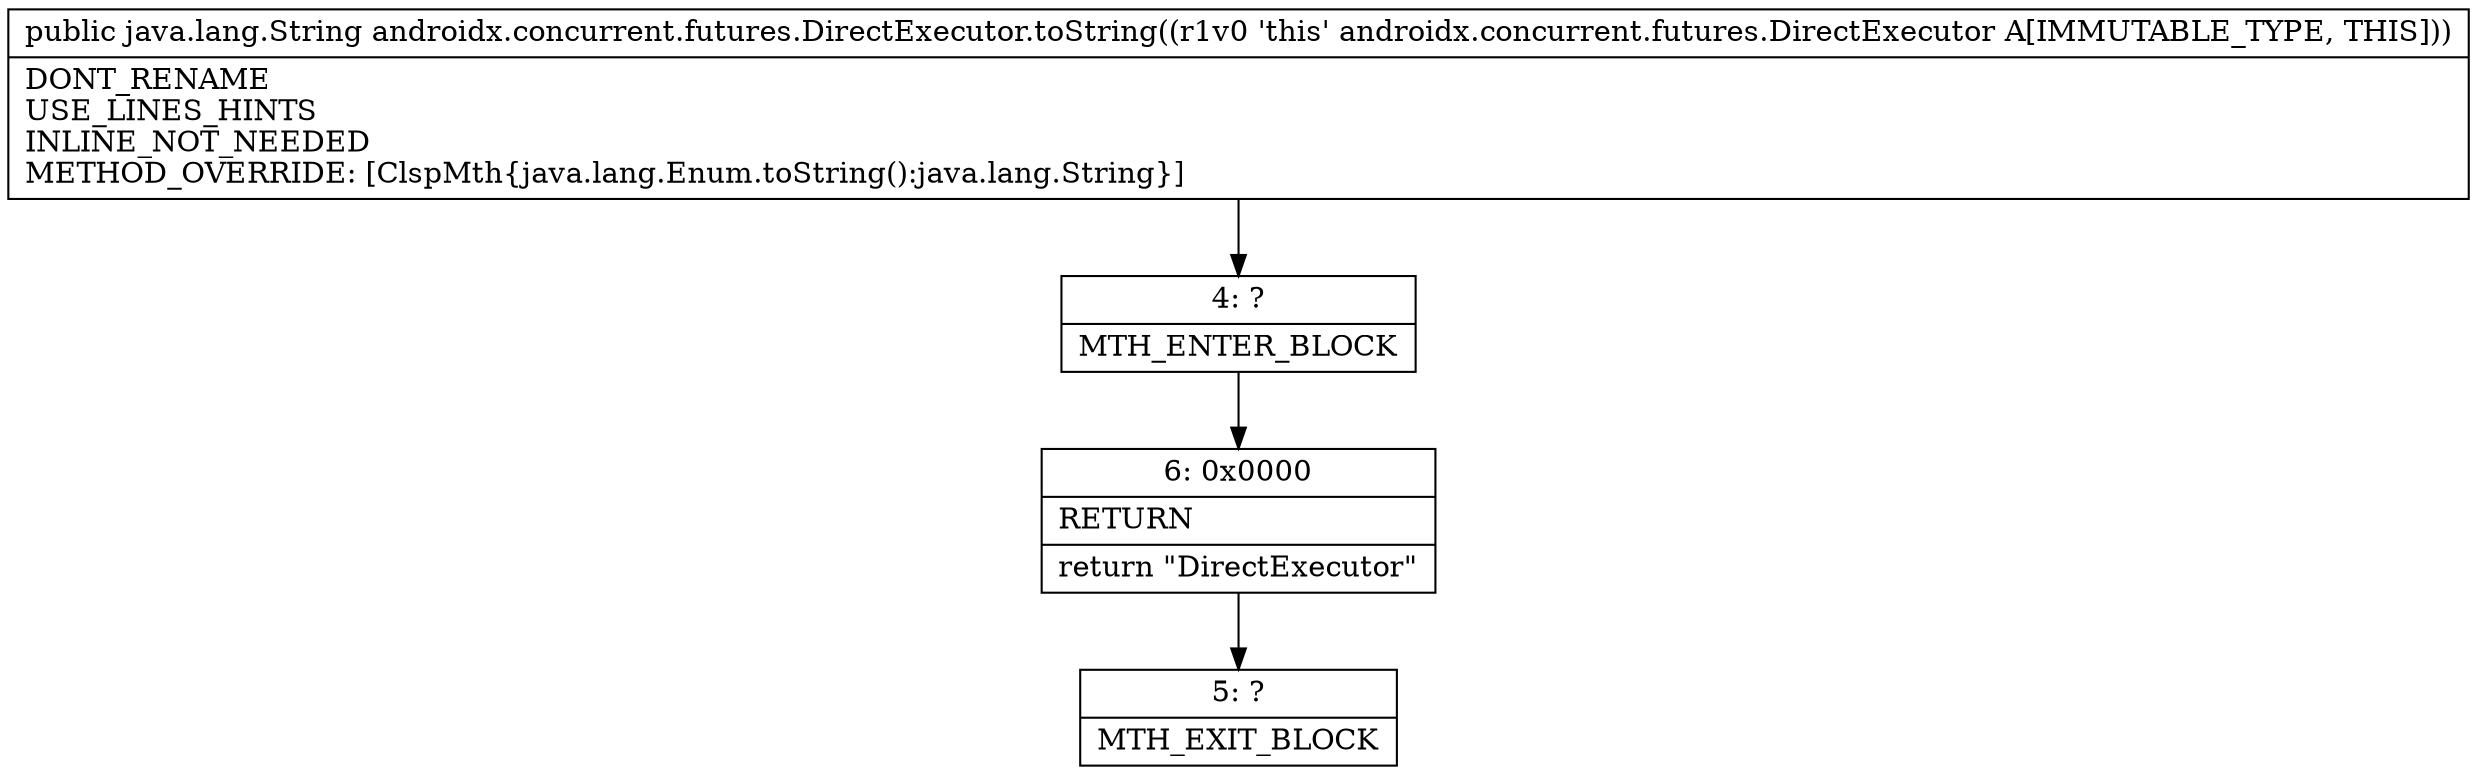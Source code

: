 digraph "CFG forandroidx.concurrent.futures.DirectExecutor.toString()Ljava\/lang\/String;" {
Node_4 [shape=record,label="{4\:\ ?|MTH_ENTER_BLOCK\l}"];
Node_6 [shape=record,label="{6\:\ 0x0000|RETURN\l|return \"DirectExecutor\"\l}"];
Node_5 [shape=record,label="{5\:\ ?|MTH_EXIT_BLOCK\l}"];
MethodNode[shape=record,label="{public java.lang.String androidx.concurrent.futures.DirectExecutor.toString((r1v0 'this' androidx.concurrent.futures.DirectExecutor A[IMMUTABLE_TYPE, THIS]))  | DONT_RENAME\lUSE_LINES_HINTS\lINLINE_NOT_NEEDED\lMETHOD_OVERRIDE: [ClspMth\{java.lang.Enum.toString():java.lang.String\}]\l}"];
MethodNode -> Node_4;Node_4 -> Node_6;
Node_6 -> Node_5;
}

